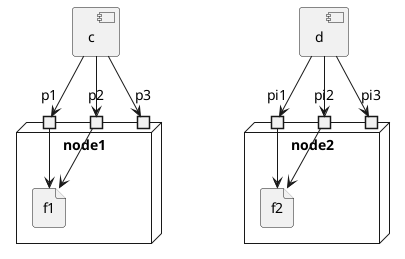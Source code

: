 @startuml
[c]

node node1{
    port p1
    port p2
    port p3
    file f1
}

c -->p1
c -->p3
c -->p2
p1-->f1
p2-->f1



[d]

node node2{
    portin pi1
    portin pi2
    portin pi3
    file f2
}

d-->pi1
d-->pi2
d-->pi3
pi1-->f2
pi2-->f2
@enduml